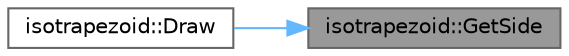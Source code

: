 digraph "isotrapezoid::GetSide"
{
 // LATEX_PDF_SIZE
  bgcolor="transparent";
  edge [fontname=Helvetica,fontsize=10,labelfontname=Helvetica,labelfontsize=10];
  node [fontname=Helvetica,fontsize=10,shape=box,height=0.2,width=0.4];
  rankdir="RL";
  Node1 [label="isotrapezoid::GetSide",height=0.2,width=0.4,color="gray40", fillcolor="grey60", style="filled", fontcolor="black",tooltip="get Side of the object"];
  Node1 -> Node2 [dir="back",color="steelblue1",style="solid"];
  Node2 [label="isotrapezoid::Draw",height=0.2,width=0.4,color="grey40", fillcolor="white", style="filled",URL="$classisotrapezoid.html#ad0189268c8d8c91044c15a86998078ad",tooltip="draw the object"];
}
